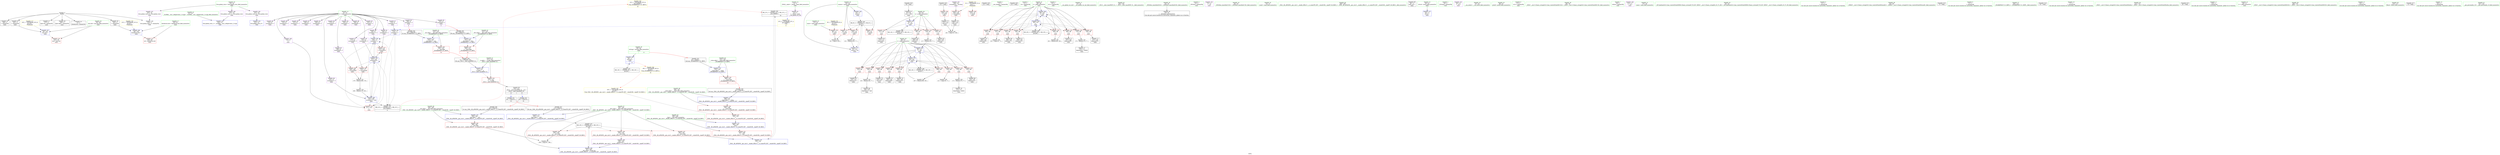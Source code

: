 digraph "SVFG" {
	label="SVFG";

	Node0x55593bf5ffc0 [shape=record,color=grey,label="{NodeID: 0\nNullPtr}"];
	Node0x55593bf5ffc0 -> Node0x55593bf7c260[style=solid];
	Node0x55593bf5ffc0 -> Node0x55593bf7c360[style=solid];
	Node0x55593bf5ffc0 -> Node0x55593bf7c430[style=solid];
	Node0x55593bf5ffc0 -> Node0x55593bf7c500[style=solid];
	Node0x55593bf5ffc0 -> Node0x55593bf7c5d0[style=solid];
	Node0x55593bf5ffc0 -> Node0x55593bf7c6a0[style=solid];
	Node0x55593bf5ffc0 -> Node0x55593bf82780[style=solid];
	Node0x55593bf96ac0 [shape=record,color=yellow,style=double,label="{NodeID: 263\n22V_1 = ENCHI(MR_22V_0)\npts\{100000 \}\nFun[_ZSt4fillIPiiEvT_S1_RKT0_]|{<s0>16}}"];
	Node0x55593bf96ac0:s0 -> Node0x55593bf95120[style=dashed,color=red];
	Node0x55593bf83b30 [shape=record,color=blue,label="{NodeID: 180\n282\<--306\n__first.addr\<--incdec.ptr\n_ZSt8__fill_aIPiiEN9__gnu_cxx11__enable_ifIXsr11__is_scalarIT0_EE7__valueEvE6__typeET_S6_RKS3_\n}"];
	Node0x55593bf83b30 -> Node0x55593bf94c20[style=dashed];
	Node0x55593bf7aed0 [shape=record,color=purple,label="{NodeID: 97\n177\<--8\narrayidx46\<--f\nmain\n}"];
	Node0x55593bf7aed0 -> Node0x55593bf81af0[style=solid];
	Node0x55593bf78ea0 [shape=record,color=green,label="{NodeID: 14\n4\<--6\n_ZStL8__ioinit\<--_ZStL8__ioinit_field_insensitive\nGlob }"];
	Node0x55593bf78ea0 -> Node0x55593bf7d980[style=solid];
	Node0x55593bf97fa0 [shape=record,color=yellow,style=double,label="{NodeID: 277\n10V_1 = ENCHI(MR_10V_0)\npts\{59 \}\nFun[main]}"];
	Node0x55593bf97fa0 -> Node0x55593bf830a0[style=dashed];
	Node0x55593bf7bac0 [shape=record,color=red,label="{NodeID: 111\n79\<--54\n\<--caseno\nmain\n}"];
	Node0x55593bf7bac0 -> Node0x55593bf88910[style=solid];
	Node0x55593bf79b80 [shape=record,color=green,label="{NodeID: 28\n62\<--63\nn\<--n_field_insensitive\nmain\n}"];
	Node0x55593bf79b80 -> Node0x55593bf806a0[style=solid];
	Node0x55593bf79b80 -> Node0x55593bf80770[style=solid];
	Node0x55593bf79b80 -> Node0x55593bf80840[style=solid];
	Node0x55593bf79b80 -> Node0x55593bf80910[style=solid];
	Node0x55593bf79b80 -> Node0x55593bf82a20[style=solid];
	Node0x55593bf80df0 [shape=record,color=red,label="{NodeID: 125\n163\<--66\n\<--i\nmain\n}"];
	Node0x55593bf80df0 -> Node0x55593bf7d3d0[style=solid];
	Node0x55593bf7a8c0 [shape=record,color=green,label="{NodeID: 42\n251\<--252\n__first.addr\<--__first.addr_field_insensitive\n_ZSt4fillIPiiEvT_S1_RKT0_\n}"];
	Node0x55593bf7a8c0 -> Node0x55593bf81c90[style=solid];
	Node0x55593bf7a8c0 -> Node0x55593bf834b0[style=solid];
	Node0x55593bf81950 [shape=record,color=red,label="{NodeID: 139\n159\<--158\n\<--arrayidx34\nmain\n}"];
	Node0x55593bf81950 -> Node0x55593bf7d300[style=solid];
	Node0x55593bf7c500 [shape=record,color=black,label="{NodeID: 56\n193\<--3\n\<--dummyVal\nmain\n}"];
	Node0x55593bf7c500 -> Node0x55593bf83170[style=solid];
	Node0x55593bfa7460 [shape=record,color=black,label="{NodeID: 319\n213 = PHI()\n}"];
	Node0x55593bf88190 [shape=record,color=grey,label="{NodeID: 236\n207 = Binary(206, 202, )\n}"];
	Node0x55593bf88190 -> Node0x55593bf83310[style=solid];
	Node0x55593bf824b0 [shape=record,color=red,label="{NodeID: 153\n315\<--312\n\<--__it.addr\n_ZSt12__niter_baseIPiET_S1_\n}"];
	Node0x55593bf824b0 -> Node0x55593bf7d8b0[style=solid];
	Node0x55593bf7d090 [shape=record,color=black,label="{NodeID: 70\n150\<--149\nconv29\<--\nmain\n}"];
	Node0x55593bf92920 [shape=record,color=black,label="{NodeID: 250\nMR_22V_2 = PHI(MR_22V_5, MR_22V_1, )\npts\{100000 \}\n|{<s0>8}}"];
	Node0x55593bf92920:s0 -> Node0x55593bf96ac0[style=dashed,color=red];
	Node0x55593bf830a0 [shape=record,color=blue,label="{NodeID: 167\n58\<--191\nexn.slot\<--\nmain\n}"];
	Node0x55593bf830a0 -> Node0x55593bf7bd30[style=dashed];
	Node0x55593bf7dbf0 [shape=record,color=purple,label="{NodeID: 84\n105\<--8\narrayidx6\<--f\nmain\n}"];
	Node0x55593bf77b10 [shape=record,color=green,label="{NodeID: 1\n7\<--1\n__dso_handle\<--dummyObj\nGlob }"];
	Node0x55593bf96ba0 [shape=record,color=yellow,style=double,label="{NodeID: 264\n16V_1 = ENCHI(MR_16V_0)\npts\{65 \}\nFun[_ZSt4fillIPiiEvT_S1_RKT0_]|{<s0>16}}"];
	Node0x55593bf96ba0:s0 -> Node0x55593bf97680[style=dashed,color=red];
	Node0x55593bf83c00 [shape=record,color=blue,label="{NodeID: 181\n312\<--311\n__it.addr\<--__it\n_ZSt12__niter_baseIPiET_S1_\n}"];
	Node0x55593bf83c00 -> Node0x55593bf824b0[style=dashed];
	Node0x55593bf7afa0 [shape=record,color=purple,label="{NodeID: 98\n184\<--8\narrayidx49\<--f\nmain\n}"];
	Node0x55593bf78fa0 [shape=record,color=green,label="{NodeID: 15\n8\<--10\nf\<--f_field_insensitive\nGlob }"];
	Node0x55593bf78fa0 -> Node0x55593bf7da50[style=solid];
	Node0x55593bf78fa0 -> Node0x55593bf7db20[style=solid];
	Node0x55593bf78fa0 -> Node0x55593bf7dbf0[style=solid];
	Node0x55593bf78fa0 -> Node0x55593bf7dcc0[style=solid];
	Node0x55593bf78fa0 -> Node0x55593bf7dd90[style=solid];
	Node0x55593bf78fa0 -> Node0x55593bf7de60[style=solid];
	Node0x55593bf78fa0 -> Node0x55593bf7df30[style=solid];
	Node0x55593bf78fa0 -> Node0x55593bf7e000[style=solid];
	Node0x55593bf78fa0 -> Node0x55593bf7e0d0[style=solid];
	Node0x55593bf78fa0 -> Node0x55593bf7e1a0[style=solid];
	Node0x55593bf78fa0 -> Node0x55593bf7e270[style=solid];
	Node0x55593bf78fa0 -> Node0x55593bf7e340[style=solid];
	Node0x55593bf78fa0 -> Node0x55593bf7e410[style=solid];
	Node0x55593bf78fa0 -> Node0x55593bf7e4e0[style=solid];
	Node0x55593bf78fa0 -> Node0x55593bf7ae00[style=solid];
	Node0x55593bf78fa0 -> Node0x55593bf7aed0[style=solid];
	Node0x55593bf78fa0 -> Node0x55593bf7afa0[style=solid];
	Node0x55593bf78fa0 -> Node0x55593bf7b070[style=solid];
	Node0x55593bf78fa0 -> Node0x55593bf7b140[style=solid];
	Node0x55593bf98080 [shape=record,color=yellow,style=double,label="{NodeID: 278\n12V_1 = ENCHI(MR_12V_0)\npts\{61 \}\nFun[main]}"];
	Node0x55593bf98080 -> Node0x55593bf83170[style=dashed];
	Node0x55593bf7bb90 [shape=record,color=red,label="{NodeID: 112\n83\<--54\n\<--caseno\nmain\n}"];
	Node0x55593bf79c50 [shape=record,color=green,label="{NodeID: 29\n64\<--65\nref.tmp\<--ref.tmp_field_insensitive\nmain\n|{|<s1>8}}"];
	Node0x55593bf79c50 -> Node0x55593bf82af0[style=solid];
	Node0x55593bf79c50:s1 -> Node0x55593bfa7b40[style=solid,color=red];
	Node0x55593bf80ec0 [shape=record,color=red,label="{NodeID: 126\n170\<--66\n\<--i\nmain\n}"];
	Node0x55593bf80ec0 -> Node0x55593bf87590[style=solid];
	Node0x55593bf7a990 [shape=record,color=green,label="{NodeID: 43\n253\<--254\n__last.addr\<--__last.addr_field_insensitive\n_ZSt4fillIPiiEvT_S1_RKT0_\n}"];
	Node0x55593bf7a990 -> Node0x55593bf81d60[style=solid];
	Node0x55593bf7a990 -> Node0x55593bf83580[style=solid];
	Node0x55593bf81a20 [shape=record,color=red,label="{NodeID: 140\n169\<--168\n\<--arrayidx40\nmain\n}"];
	Node0x55593bf81a20 -> Node0x55593bf87a10[style=solid];
	Node0x55593bf7c5d0 [shape=record,color=black,label="{NodeID: 57\n227\<--3\nlpad.val\<--dummyVal\nmain\n}"];
	Node0x55593bfa7530 [shape=record,color=black,label="{NodeID: 320\n215 = PHI()\n}"];
	Node0x55593bf88310 [shape=record,color=grey,label="{NodeID: 237\n299 = cmp(297, 298, )\n}"];
	Node0x55593bf82580 [shape=record,color=blue,label="{NodeID: 154\n321\<--21\nllvm.global_ctors_0\<--\nGlob }"];
	Node0x55593bf7d160 [shape=record,color=black,label="{NodeID: 71\n155\<--154\nconv32\<--\nmain\n}"];
	Node0x55593bf7d160 -> Node0x55593bf88790[style=solid];
	Node0x55593bf83170 [shape=record,color=blue,label="{NodeID: 168\n60\<--193\nehselector.slot\<--\nmain\n}"];
	Node0x55593bf83170 -> Node0x55593bf805d0[style=dashed];
	Node0x55593bf7dcc0 [shape=record,color=purple,label="{NodeID: 85\n106\<--8\narrayidx7\<--f\nmain\n|{<s0>8}}"];
	Node0x55593bf7dcc0:s0 -> Node0x55593bfa7a00[style=solid,color=red];
	Node0x55593bf77e10 [shape=record,color=green,label="{NodeID: 2\n11\<--1\n.str\<--dummyObj\nGlob }"];
	Node0x55593bf7b070 [shape=record,color=purple,label="{NodeID: 99\n187\<--8\narrayidx51\<--f\nmain\n}"];
	Node0x55593bf7b070 -> Node0x55593bf82fd0[style=solid];
	Node0x55593bf790a0 [shape=record,color=green,label="{NodeID: 16\n20\<--24\nllvm.global_ctors\<--llvm.global_ctors_field_insensitive\nGlob }"];
	Node0x55593bf790a0 -> Node0x55593bf7b550[style=solid];
	Node0x55593bf790a0 -> Node0x55593bf7b650[style=solid];
	Node0x55593bf790a0 -> Node0x55593bf7b750[style=solid];
	Node0x55593bf7bc60 [shape=record,color=red,label="{NodeID: 113\n220\<--54\n\<--caseno\nmain\n}"];
	Node0x55593bf7bc60 -> Node0x55593bf87710[style=solid];
	Node0x55593bf79d20 [shape=record,color=green,label="{NodeID: 30\n66\<--67\ni\<--i_field_insensitive\nmain\n}"];
	Node0x55593bf79d20 -> Node0x55593bf809e0[style=solid];
	Node0x55593bf79d20 -> Node0x55593bf80ab0[style=solid];
	Node0x55593bf79d20 -> Node0x55593bf80b80[style=solid];
	Node0x55593bf79d20 -> Node0x55593bf80c50[style=solid];
	Node0x55593bf79d20 -> Node0x55593bf80d20[style=solid];
	Node0x55593bf79d20 -> Node0x55593bf80df0[style=solid];
	Node0x55593bf79d20 -> Node0x55593bf80ec0[style=solid];
	Node0x55593bf79d20 -> Node0x55593bf80f90[style=solid];
	Node0x55593bf79d20 -> Node0x55593bf81060[style=solid];
	Node0x55593bf79d20 -> Node0x55593bf82c90[style=solid];
	Node0x55593bf79d20 -> Node0x55593bf83310[style=solid];
	Node0x55593bf80f90 [shape=record,color=red,label="{NodeID: 127\n182\<--66\n\<--i\nmain\n}"];
	Node0x55593bf80f90 -> Node0x55593bf7d710[style=solid];
	Node0x55593bf7aa60 [shape=record,color=green,label="{NodeID: 44\n255\<--256\n__value.addr\<--__value.addr_field_insensitive\n_ZSt4fillIPiiEvT_S1_RKT0_\n}"];
	Node0x55593bf7aa60 -> Node0x55593bf81e30[style=solid];
	Node0x55593bf7aa60 -> Node0x55593bf83650[style=solid];
	Node0x55593bf81af0 [shape=record,color=red,label="{NodeID: 141\n178\<--177\n\<--arrayidx46\nmain\n}"];
	Node0x55593bf81af0 -> Node0x55593bf87a10[style=solid];
	Node0x55593bf7c6a0 [shape=record,color=black,label="{NodeID: 58\n228\<--3\nlpad.val61\<--dummyVal\nmain\n}"];
	Node0x55593bfa7600 [shape=record,color=black,label="{NodeID: 321\n261 = PHI(310, )\n|{<s0>16}}"];
	Node0x55593bfa7600:s0 -> Node0x55593bfa7e90[style=solid,color=red];
	Node0x55593bf88490 [shape=record,color=grey,label="{NodeID: 238\n132 = cmp(131, 71, )\n}"];
	Node0x55593bf82680 [shape=record,color=blue,label="{NodeID: 155\n322\<--22\nllvm.global_ctors_1\<--_GLOBAL__sub_I_elhipercubo_2_0.cpp\nGlob }"];
	Node0x55593bf7d230 [shape=record,color=black,label="{NodeID: 72\n157\<--156\nidxprom33\<--\nmain\n}"];
	Node0x55593bf83240 [shape=record,color=blue,label="{NodeID: 169\n68\<--201\nj\<--dec\nmain\n}"];
	Node0x55593bf83240 -> Node0x55593bf81130[style=dashed];
	Node0x55593bf83240 -> Node0x55593bf81200[style=dashed];
	Node0x55593bf83240 -> Node0x55593bf812d0[style=dashed];
	Node0x55593bf83240 -> Node0x55593bf813a0[style=dashed];
	Node0x55593bf83240 -> Node0x55593bf81470[style=dashed];
	Node0x55593bf83240 -> Node0x55593bf81540[style=dashed];
	Node0x55593bf83240 -> Node0x55593bf81610[style=dashed];
	Node0x55593bf83240 -> Node0x55593bf816e0[style=dashed];
	Node0x55593bf83240 -> Node0x55593bf82e30[style=dashed];
	Node0x55593bf83240 -> Node0x55593bf83240[style=dashed];
	Node0x55593bf83240 -> Node0x55593bf92420[style=dashed];
	Node0x55593bf7dd90 [shape=record,color=purple,label="{NodeID: 86\n113\<--8\narrayidx10\<--f\nmain\n}"];
	Node0x55593bf77ea0 [shape=record,color=green,label="{NodeID: 3\n13\<--1\n.str.1\<--dummyObj\nGlob }"];
	Node0x55593bf7b140 [shape=record,color=purple,label="{NodeID: 100\n210\<--8\n\<--f\nmain\n}"];
	Node0x55593bf7b140 -> Node0x55593bf81bc0[style=solid];
	Node0x55593bf791a0 [shape=record,color=green,label="{NodeID: 17\n25\<--26\n__cxx_global_var_init\<--__cxx_global_var_init_field_insensitive\n}"];
	Node0x55593bf7bd30 [shape=record,color=red,label="{NodeID: 114\n225\<--58\nexn\<--exn.slot\nmain\n}"];
	Node0x55593bf79df0 [shape=record,color=green,label="{NodeID: 31\n68\<--69\nj\<--j_field_insensitive\nmain\n}"];
	Node0x55593bf79df0 -> Node0x55593bf81130[style=solid];
	Node0x55593bf79df0 -> Node0x55593bf81200[style=solid];
	Node0x55593bf79df0 -> Node0x55593bf812d0[style=solid];
	Node0x55593bf79df0 -> Node0x55593bf813a0[style=solid];
	Node0x55593bf79df0 -> Node0x55593bf81470[style=solid];
	Node0x55593bf79df0 -> Node0x55593bf81540[style=solid];
	Node0x55593bf79df0 -> Node0x55593bf81610[style=solid];
	Node0x55593bf79df0 -> Node0x55593bf816e0[style=solid];
	Node0x55593bf79df0 -> Node0x55593bf82e30[style=solid];
	Node0x55593bf79df0 -> Node0x55593bf83240[style=solid];
	Node0x55593bf81060 [shape=record,color=red,label="{NodeID: 128\n206\<--66\n\<--i\nmain\n}"];
	Node0x55593bf81060 -> Node0x55593bf88190[style=solid];
	Node0x55593bf7ab30 [shape=record,color=green,label="{NodeID: 45\n262\<--263\n_ZSt12__niter_baseIPiET_S1_\<--_ZSt12__niter_baseIPiET_S1__field_insensitive\n}"];
	Node0x55593bf81bc0 [shape=record,color=red,label="{NodeID: 142\n211\<--210\n\<--\nmain\n}"];
	Node0x55593bf7c770 [shape=record,color=black,label="{NodeID: 59\n33\<--34\n\<--_ZNSt8ios_base4InitD1Ev\nCan only get source location for instruction, argument, global var or function.}"];
	Node0x55593bfa77c0 [shape=record,color=black,label="{NodeID: 322\n265 = PHI(310, )\n|{<s0>16}}"];
	Node0x55593bfa77c0:s0 -> Node0x55593bfa7fa0[style=solid,color=red];
	Node0x55593bf88610 [shape=record,color=grey,label="{NodeID: 239\n121 = cmp(120, 71, )\n}"];
	Node0x55593bf82780 [shape=record,color=blue, style = dotted,label="{NodeID: 156\n323\<--3\nllvm.global_ctors_2\<--dummyVal\nGlob }"];
	Node0x55593bf7d300 [shape=record,color=black,label="{NodeID: 73\n160\<--159\nconv35\<--\nmain\n}"];
	Node0x55593bf7d300 -> Node0x55593bf88790[style=solid];
	Node0x55593bf83310 [shape=record,color=blue,label="{NodeID: 170\n66\<--207\ni\<--dec53\nmain\n}"];
	Node0x55593bf83310 -> Node0x55593bf809e0[style=dashed];
	Node0x55593bf83310 -> Node0x55593bf80ab0[style=dashed];
	Node0x55593bf83310 -> Node0x55593bf80b80[style=dashed];
	Node0x55593bf83310 -> Node0x55593bf80c50[style=dashed];
	Node0x55593bf83310 -> Node0x55593bf80d20[style=dashed];
	Node0x55593bf83310 -> Node0x55593bf80df0[style=dashed];
	Node0x55593bf83310 -> Node0x55593bf80ec0[style=dashed];
	Node0x55593bf83310 -> Node0x55593bf80f90[style=dashed];
	Node0x55593bf83310 -> Node0x55593bf81060[style=dashed];
	Node0x55593bf83310 -> Node0x55593bf83310[style=dashed];
	Node0x55593bf83310 -> Node0x55593bf91f20[style=dashed];
	Node0x55593bf7de60 [shape=record,color=purple,label="{NodeID: 87\n114\<--8\narrayidx11\<--f\nmain\n}"];
	Node0x55593bf7de60 -> Node0x55593bf82bc0[style=solid];
	Node0x55593bf77fe0 [shape=record,color=green,label="{NodeID: 4\n15\<--1\n_ZSt3cin\<--dummyObj\nGlob }"];
	Node0x55593bf97680 [shape=record,color=yellow,style=double,label="{NodeID: 267\n16V_1 = ENCHI(MR_16V_0)\npts\{65 \}\nFun[_ZSt8__fill_aIPiiEN9__gnu_cxx11__enable_ifIXsr11__is_scalarIT0_EE7__valueEvE6__typeET_S6_RKS3_]}"];
	Node0x55593bf97680 -> Node0x55593bf823e0[style=dashed];
	Node0x55593bf7b210 [shape=record,color=purple,label="{NodeID: 101\n72\<--11\n\<--.str\nmain\n}"];
	Node0x55593bf792a0 [shape=record,color=green,label="{NodeID: 18\n29\<--30\n_ZNSt8ios_base4InitC1Ev\<--_ZNSt8ios_base4InitC1Ev_field_insensitive\n}"];
	Node0x55593bf805d0 [shape=record,color=red,label="{NodeID: 115\n226\<--60\nsel\<--ehselector.slot\nmain\n}"];
	Node0x55593bf79ec0 [shape=record,color=green,label="{NodeID: 32\n74\<--75\nscanf\<--scanf_field_insensitive\n}"];
	Node0x55593bf81130 [shape=record,color=red,label="{NodeID: 129\n131\<--68\n\<--j\nmain\n}"];
	Node0x55593bf81130 -> Node0x55593bf88490[style=solid];
	Node0x55593bf7ac30 [shape=record,color=green,label="{NodeID: 46\n268\<--269\n_ZSt8__fill_aIPiiEN9__gnu_cxx11__enable_ifIXsr11__is_scalarIT0_EE7__valueEvE6__typeET_S6_RKS3_\<--_ZSt8__fill_aIPiiEN9__gnu_cxx11__enable_ifIXsr11__is_scalarIT0_EE7__valueEvE6__typeET_S6_RKS3__field_insensitive\n}"];
	Node0x55593bf81c90 [shape=record,color=red,label="{NodeID: 143\n260\<--251\n\<--__first.addr\n_ZSt4fillIPiiEvT_S1_RKT0_\n|{<s0>14}}"];
	Node0x55593bf81c90:s0 -> Node0x55593bfa7c80[style=solid,color=red];
	Node0x55593bf7c870 [shape=record,color=black,label="{NodeID: 60\n49\<--71\nmain_ret\<--\nmain\n}"];
	Node0x55593bfa78c0 [shape=record,color=black,label="{NodeID: 323\n248 = PHI(102, )\n0th arg _ZSt4fillIPiiEvT_S1_RKT0_ }"];
	Node0x55593bfa78c0 -> Node0x55593bf834b0[style=solid];
	Node0x55593bf88790 [shape=record,color=grey,label="{NodeID: 240\n161 = cmp(155, 160, )\n}"];
	Node0x55593bf82880 [shape=record,color=blue,label="{NodeID: 157\n50\<--71\nretval\<--\nmain\n}"];
	Node0x55593bf7d3d0 [shape=record,color=black,label="{NodeID: 74\n164\<--163\nidxprom37\<--\nmain\n}"];
	Node0x55593bf833e0 [shape=record,color=blue,label="{NodeID: 171\n54\<--221\ncaseno\<--inc\nmain\n}"];
	Node0x55593bf833e0 -> Node0x55593bf91020[style=dashed];
	Node0x55593bf7df30 [shape=record,color=purple,label="{NodeID: 88\n125\<--8\narrayidx16\<--f\nmain\n}"];
	Node0x55593bf78070 [shape=record,color=green,label="{NodeID: 5\n16\<--1\n_ZL3msg\<--dummyObj\nGlob }"];
	Node0x55593bf7b2e0 [shape=record,color=purple,label="{NodeID: 102\n84\<--13\n\<--.str.1\nmain\n}"];
	Node0x55593bf793a0 [shape=record,color=green,label="{NodeID: 19\n35\<--36\n__cxa_atexit\<--__cxa_atexit_field_insensitive\n}"];
	Node0x55593bf806a0 [shape=record,color=red,label="{NodeID: 116\n99\<--62\n\<--n\nmain\n}"];
	Node0x55593bf806a0 -> Node0x55593bf7ca10[style=solid];
	Node0x55593bf79fc0 [shape=record,color=green,label="{NodeID: 33\n86\<--87\nprintf\<--printf_field_insensitive\n}"];
	Node0x55593bf81200 [shape=record,color=red,label="{NodeID: 130\n138\<--68\n\<--j\nmain\n}"];
	Node0x55593bf81200 -> Node0x55593bf7ce20[style=solid];
	Node0x55593bf7ad30 [shape=record,color=green,label="{NodeID: 47\n282\<--283\n__first.addr\<--__first.addr_field_insensitive\n_ZSt8__fill_aIPiiEN9__gnu_cxx11__enable_ifIXsr11__is_scalarIT0_EE7__valueEvE6__typeET_S6_RKS3_\n}"];
	Node0x55593bf7ad30 -> Node0x55593bf81f00[style=solid];
	Node0x55593bf7ad30 -> Node0x55593bf81fd0[style=solid];
	Node0x55593bf7ad30 -> Node0x55593bf820a0[style=solid];
	Node0x55593bf7ad30 -> Node0x55593bf83720[style=solid];
	Node0x55593bf7ad30 -> Node0x55593bf83b30[style=solid];
	Node0x55593bf81d60 [shape=record,color=red,label="{NodeID: 144\n264\<--253\n\<--__last.addr\n_ZSt4fillIPiiEvT_S1_RKT0_\n|{<s0>15}}"];
	Node0x55593bf81d60:s0 -> Node0x55593bfa7c80[style=solid,color=red];
	Node0x55593bf7c940 [shape=record,color=black,label="{NodeID: 61\n97\<--94\nconv\<--call3\nmain\n}"];
	Node0x55593bf7c940 -> Node0x55593bf82a20[style=solid];
	Node0x55593bfa7a00 [shape=record,color=black,label="{NodeID: 324\n249 = PHI(106, )\n1st arg _ZSt4fillIPiiEvT_S1_RKT0_ }"];
	Node0x55593bfa7a00 -> Node0x55593bf83580[style=solid];
	Node0x55593bf88910 [shape=record,color=grey,label="{NodeID: 241\n81 = cmp(79, 80, )\n}"];
	Node0x55593bf82950 [shape=record,color=blue,label="{NodeID: 158\n54\<--77\ncaseno\<--\nmain\n}"];
	Node0x55593bf82950 -> Node0x55593bf91020[style=dashed];
	Node0x55593bf7d4a0 [shape=record,color=black,label="{NodeID: 75\n167\<--166\nidxprom39\<--\nmain\n}"];
	Node0x55593bf834b0 [shape=record,color=blue,label="{NodeID: 172\n251\<--248\n__first.addr\<--__first\n_ZSt4fillIPiiEvT_S1_RKT0_\n}"];
	Node0x55593bf834b0 -> Node0x55593bf81c90[style=dashed];
	Node0x55593bf7e000 [shape=record,color=purple,label="{NodeID: 89\n126\<--8\narrayidx17\<--f\nmain\n}"];
	Node0x55593bf7e000 -> Node0x55593bf82d60[style=solid];
	Node0x55593bf788d0 [shape=record,color=green,label="{NodeID: 6\n17\<--1\n.str.2\<--dummyObj\nGlob }"];
	Node0x55593bf7b3b0 [shape=record,color=purple,label="{NodeID: 103\n158\<--16\narrayidx34\<--_ZL3msg\nmain\n}"];
	Node0x55593bf7b3b0 -> Node0x55593bf81950[style=solid];
	Node0x55593bf794a0 [shape=record,color=green,label="{NodeID: 20\n34\<--40\n_ZNSt8ios_base4InitD1Ev\<--_ZNSt8ios_base4InitD1Ev_field_insensitive\n}"];
	Node0x55593bf794a0 -> Node0x55593bf7c770[style=solid];
	Node0x55593bf80770 [shape=record,color=red,label="{NodeID: 117\n103\<--62\n\<--n\nmain\n}"];
	Node0x55593bf80770 -> Node0x55593bf7cae0[style=solid];
	Node0x55593bf7a0c0 [shape=record,color=green,label="{NodeID: 34\n89\<--90\n_ZNSt7__cxx1112basic_stringIcSt11char_traitsIcESaIcEEC1Ev\<--_ZNSt7__cxx1112basic_stringIcSt11char_traitsIcESaIcEEC1Ev_field_insensitive\n}"];
	Node0x55593bf812d0 [shape=record,color=red,label="{NodeID: 131\n145\<--68\n\<--j\nmain\n}"];
	Node0x55593bf812d0 -> Node0x55593bf7cfc0[style=solid];
	Node0x55593bf7be20 [shape=record,color=green,label="{NodeID: 48\n284\<--285\n__last.addr\<--__last.addr_field_insensitive\n_ZSt8__fill_aIPiiEN9__gnu_cxx11__enable_ifIXsr11__is_scalarIT0_EE7__valueEvE6__typeET_S6_RKS3_\n}"];
	Node0x55593bf7be20 -> Node0x55593bf82170[style=solid];
	Node0x55593bf7be20 -> Node0x55593bf837f0[style=solid];
	Node0x55593bf87590 [shape=record,color=grey,label="{NodeID: 228\n171 = Binary(170, 77, )\n}"];
	Node0x55593bf87590 -> Node0x55593bf7d570[style=solid];
	Node0x55593bf81e30 [shape=record,color=red,label="{NodeID: 145\n266\<--255\n\<--__value.addr\n_ZSt4fillIPiiEvT_S1_RKT0_\n|{<s0>16}}"];
	Node0x55593bf81e30:s0 -> Node0x55593bfa80b0[style=solid,color=red];
	Node0x55593bf7ca10 [shape=record,color=black,label="{NodeID: 62\n100\<--99\nidxprom\<--\nmain\n}"];
	Node0x55593bfa7b40 [shape=record,color=black,label="{NodeID: 325\n250 = PHI(64, )\n2nd arg _ZSt4fillIPiiEvT_S1_RKT0_ }"];
	Node0x55593bfa7b40 -> Node0x55593bf83650[style=solid];
	Node0x55593bf82a20 [shape=record,color=blue,label="{NodeID: 159\n62\<--97\nn\<--conv\nmain\n}"];
	Node0x55593bf82a20 -> Node0x55593bf806a0[style=dashed];
	Node0x55593bf82a20 -> Node0x55593bf80770[style=dashed];
	Node0x55593bf82a20 -> Node0x55593bf80840[style=dashed];
	Node0x55593bf82a20 -> Node0x55593bf80910[style=dashed];
	Node0x55593bf82a20 -> Node0x55593bf91520[style=dashed];
	Node0x55593bf7d570 [shape=record,color=black,label="{NodeID: 76\n172\<--171\nidxprom42\<--add41\nmain\n}"];
	Node0x55593bf83580 [shape=record,color=blue,label="{NodeID: 173\n253\<--249\n__last.addr\<--__last\n_ZSt4fillIPiiEvT_S1_RKT0_\n}"];
	Node0x55593bf83580 -> Node0x55593bf81d60[style=dashed];
	Node0x55593bf7e0d0 [shape=record,color=purple,label="{NodeID: 90\n137\<--8\narrayidx22\<--f\nmain\n}"];
	Node0x55593bf78960 [shape=record,color=green,label="{NodeID: 7\n19\<--1\nstdout\<--dummyObj\nGlob }"];
	Node0x55593bf7b480 [shape=record,color=purple,label="{NodeID: 104\n212\<--17\n\<--.str.2\nmain\n}"];
	Node0x55593bf795a0 [shape=record,color=green,label="{NodeID: 21\n47\<--48\nmain\<--main_field_insensitive\n}"];
	Node0x55593bf80840 [shape=record,color=red,label="{NodeID: 118\n111\<--62\n\<--n\nmain\n}"];
	Node0x55593bf80840 -> Node0x55593bf7cbb0[style=solid];
	Node0x55593bf7a1c0 [shape=record,color=green,label="{NodeID: 35\n92\<--93\n_ZSt7getlineIcSt11char_traitsIcESaIcEERSt13basic_istreamIT_T0_ES7_RNSt7__cxx1112basic_stringIS4_S5_T1_EE\<--_ZSt7getlineIcSt11char_traitsIcESaIcEERSt13basic_istreamIT_T0_ES7_RNSt7__cxx1112basic_stringIS4_S5_T1_EE_field_insensitive\n}"];
	Node0x55593bf813a0 [shape=record,color=red,label="{NodeID: 132\n156\<--68\n\<--j\nmain\n}"];
	Node0x55593bf813a0 -> Node0x55593bf7d230[style=solid];
	Node0x55593bf7bef0 [shape=record,color=green,label="{NodeID: 49\n286\<--287\n__value.addr\<--__value.addr_field_insensitive\n_ZSt8__fill_aIPiiEN9__gnu_cxx11__enable_ifIXsr11__is_scalarIT0_EE7__valueEvE6__typeET_S6_RKS3_\n}"];
	Node0x55593bf7bef0 -> Node0x55593bf82240[style=solid];
	Node0x55593bf7bef0 -> Node0x55593bf838c0[style=solid];
	Node0x55593bf9aa90 [shape=record,color=yellow,style=double,label="{NodeID: 312\n22V_2 = CSCHI(MR_22V_1)\npts\{100000 \}\nCS[]|{<s0>8}}"];
	Node0x55593bf9aa90:s0 -> Node0x55593bf82bc0[style=dashed,color=blue];
	Node0x55593bf87710 [shape=record,color=grey,label="{NodeID: 229\n221 = Binary(220, 77, )\n}"];
	Node0x55593bf87710 -> Node0x55593bf833e0[style=solid];
	Node0x55593bf81f00 [shape=record,color=red,label="{NodeID: 146\n297\<--282\n\<--__first.addr\n_ZSt8__fill_aIPiiEN9__gnu_cxx11__enable_ifIXsr11__is_scalarIT0_EE7__valueEvE6__typeET_S6_RKS3_\n}"];
	Node0x55593bf81f00 -> Node0x55593bf88310[style=solid];
	Node0x55593bf7cae0 [shape=record,color=black,label="{NodeID: 63\n104\<--103\nidxprom5\<--\nmain\n}"];
	Node0x55593bfa7c80 [shape=record,color=black,label="{NodeID: 326\n311 = PHI(260, 264, )\n0th arg _ZSt12__niter_baseIPiET_S1_ }"];
	Node0x55593bfa7c80 -> Node0x55593bf83c00[style=solid];
	Node0x55593bf82af0 [shape=record,color=blue,label="{NodeID: 160\n64\<--71\nref.tmp\<--\nmain\n|{|<s1>8}}"];
	Node0x55593bf82af0 -> Node0x55593bf91a20[style=dashed];
	Node0x55593bf82af0:s1 -> Node0x55593bf96ba0[style=dashed,color=red];
	Node0x55593bf7d640 [shape=record,color=black,label="{NodeID: 77\n176\<--175\nidxprom45\<--add44\nmain\n}"];
	Node0x55593bf94c20 [shape=record,color=black,label="{NodeID: 257\nMR_33V_3 = PHI(MR_33V_4, MR_33V_2, )\npts\{283 \}\n}"];
	Node0x55593bf94c20 -> Node0x55593bf81f00[style=dashed];
	Node0x55593bf94c20 -> Node0x55593bf81fd0[style=dashed];
	Node0x55593bf94c20 -> Node0x55593bf820a0[style=dashed];
	Node0x55593bf94c20 -> Node0x55593bf83b30[style=dashed];
	Node0x55593bf83650 [shape=record,color=blue,label="{NodeID: 174\n255\<--250\n__value.addr\<--__value\n_ZSt4fillIPiiEvT_S1_RKT0_\n}"];
	Node0x55593bf83650 -> Node0x55593bf81e30[style=dashed];
	Node0x55593bf7e1a0 [shape=record,color=purple,label="{NodeID: 91\n140\<--8\narrayidx24\<--f\nmain\n}"];
	Node0x55593bf7e1a0 -> Node0x55593bf817b0[style=solid];
	Node0x55593bf789f0 [shape=record,color=green,label="{NodeID: 8\n21\<--1\n\<--dummyObj\nCan only get source location for instruction, argument, global var or function.}"];
	Node0x55593bf7b550 [shape=record,color=purple,label="{NodeID: 105\n321\<--20\nllvm.global_ctors_0\<--llvm.global_ctors\nGlob }"];
	Node0x55593bf7b550 -> Node0x55593bf82580[style=solid];
	Node0x55593bf796a0 [shape=record,color=green,label="{NodeID: 22\n50\<--51\nretval\<--retval_field_insensitive\nmain\n}"];
	Node0x55593bf796a0 -> Node0x55593bf82880[style=solid];
	Node0x55593bf80910 [shape=record,color=red,label="{NodeID: 119\n116\<--62\n\<--n\nmain\n}"];
	Node0x55593bf80910 -> Node0x55593bf87b90[style=solid];
	Node0x55593bf7a2c0 [shape=record,color=green,label="{NodeID: 36\n95\<--96\n_ZNKSt7__cxx1112basic_stringIcSt11char_traitsIcESaIcEE4sizeEv\<--_ZNKSt7__cxx1112basic_stringIcSt11char_traitsIcESaIcEE4sizeEv_field_insensitive\n}"];
	Node0x55593bf81470 [shape=record,color=red,label="{NodeID: 133\n166\<--68\n\<--j\nmain\n}"];
	Node0x55593bf81470 -> Node0x55593bf7d4a0[style=solid];
	Node0x55593bf7bfc0 [shape=record,color=green,label="{NodeID: 50\n288\<--289\n__tmp\<--__tmp_field_insensitive\n_ZSt8__fill_aIPiiEN9__gnu_cxx11__enable_ifIXsr11__is_scalarIT0_EE7__valueEvE6__typeET_S6_RKS3_\n}"];
	Node0x55593bf7bfc0 -> Node0x55593bf82310[style=solid];
	Node0x55593bf7bfc0 -> Node0x55593bf83990[style=solid];
	Node0x55593bfa59c0 [shape=record,color=black,label="{NodeID: 313\n73 = PHI()\n}"];
	Node0x55593bf87890 [shape=record,color=grey,label="{NodeID: 230\n201 = Binary(200, 202, )\n}"];
	Node0x55593bf87890 -> Node0x55593bf83240[style=solid];
	Node0x55593bf81fd0 [shape=record,color=red,label="{NodeID: 147\n302\<--282\n\<--__first.addr\n_ZSt8__fill_aIPiiEN9__gnu_cxx11__enable_ifIXsr11__is_scalarIT0_EE7__valueEvE6__typeET_S6_RKS3_\n}"];
	Node0x55593bf81fd0 -> Node0x55593bf83a60[style=solid];
	Node0x55593bf7cbb0 [shape=record,color=black,label="{NodeID: 64\n112\<--111\nidxprom9\<--\nmain\n}"];
	Node0x55593bfa7e90 [shape=record,color=black,label="{NodeID: 327\n279 = PHI(261, )\n0th arg _ZSt8__fill_aIPiiEN9__gnu_cxx11__enable_ifIXsr11__is_scalarIT0_EE7__valueEvE6__typeET_S6_RKS3_ }"];
	Node0x55593bfa7e90 -> Node0x55593bf83720[style=solid];
	Node0x55593bf82bc0 [shape=record,color=blue,label="{NodeID: 161\n114\<--77\narrayidx11\<--\nmain\n}"];
	Node0x55593bf82bc0 -> Node0x55593bf81bc0[style=dashed];
	Node0x55593bf82bc0 -> Node0x55593bf82d60[style=dashed];
	Node0x55593bf82bc0 -> Node0x55593bf92920[style=dashed];
	Node0x55593bf7d710 [shape=record,color=black,label="{NodeID: 78\n183\<--182\nidxprom48\<--\nmain\n}"];
	Node0x55593bf95120 [shape=record,color=black,label="{NodeID: 258\nMR_22V_2 = PHI(MR_22V_3, MR_22V_1, )\npts\{100000 \}\n|{|<s1>16}}"];
	Node0x55593bf95120 -> Node0x55593bf83a60[style=dashed];
	Node0x55593bf95120:s1 -> Node0x55593bf9aa90[style=dashed,color=blue];
	Node0x55593bf83720 [shape=record,color=blue,label="{NodeID: 175\n282\<--279\n__first.addr\<--__first\n_ZSt8__fill_aIPiiEN9__gnu_cxx11__enable_ifIXsr11__is_scalarIT0_EE7__valueEvE6__typeET_S6_RKS3_\n}"];
	Node0x55593bf83720 -> Node0x55593bf94c20[style=dashed];
	Node0x55593bf7e270 [shape=record,color=purple,label="{NodeID: 92\n144\<--8\narrayidx26\<--f\nmain\n}"];
	Node0x55593bf78a80 [shape=record,color=green,label="{NodeID: 9\n71\<--1\n\<--dummyObj\nCan only get source location for instruction, argument, global var or function.}"];
	Node0x55593bf7b650 [shape=record,color=purple,label="{NodeID: 106\n322\<--20\nllvm.global_ctors_1\<--llvm.global_ctors\nGlob }"];
	Node0x55593bf7b650 -> Node0x55593bf82680[style=solid];
	Node0x55593bf79770 [shape=record,color=green,label="{NodeID: 23\n52\<--53\ncases\<--cases_field_insensitive\nmain\n}"];
	Node0x55593bf79770 -> Node0x55593bf7b9f0[style=solid];
	Node0x55593bf809e0 [shape=record,color=red,label="{NodeID: 120\n120\<--66\n\<--i\nmain\n}"];
	Node0x55593bf809e0 -> Node0x55593bf88610[style=solid];
	Node0x55593bf7a3c0 [shape=record,color=green,label="{NodeID: 37\n109\<--110\n_ZSt4fillIPiiEvT_S1_RKT0_\<--_ZSt4fillIPiiEvT_S1_RKT0__field_insensitive\n}"];
	Node0x55593bf81540 [shape=record,color=red,label="{NodeID: 134\n174\<--68\n\<--j\nmain\n}"];
	Node0x55593bf81540 -> Node0x55593bf88010[style=solid];
	Node0x55593bf7c090 [shape=record,color=green,label="{NodeID: 51\n312\<--313\n__it.addr\<--__it.addr_field_insensitive\n_ZSt12__niter_baseIPiET_S1_\n}"];
	Node0x55593bf7c090 -> Node0x55593bf824b0[style=solid];
	Node0x55593bf7c090 -> Node0x55593bf83c00[style=solid];
	Node0x55593bfa4c70 [shape=record,color=black,label="{NodeID: 314\n91 = PHI()\n}"];
	Node0x55593bf87a10 [shape=record,color=grey,label="{NodeID: 231\n179 = Binary(169, 178, )\n}"];
	Node0x55593bf87a10 -> Node0x55593bf87d10[style=solid];
	Node0x55593bf820a0 [shape=record,color=red,label="{NodeID: 148\n305\<--282\n\<--__first.addr\n_ZSt8__fill_aIPiiEN9__gnu_cxx11__enable_ifIXsr11__is_scalarIT0_EE7__valueEvE6__typeET_S6_RKS3_\n}"];
	Node0x55593bf820a0 -> Node0x55593bf7b850[style=solid];
	Node0x55593bf7cc80 [shape=record,color=black,label="{NodeID: 65\n124\<--123\nidxprom15\<--\nmain\n}"];
	Node0x55593bfa7fa0 [shape=record,color=black,label="{NodeID: 328\n280 = PHI(265, )\n1st arg _ZSt8__fill_aIPiiEN9__gnu_cxx11__enable_ifIXsr11__is_scalarIT0_EE7__valueEvE6__typeET_S6_RKS3_ }"];
	Node0x55593bfa7fa0 -> Node0x55593bf837f0[style=solid];
	Node0x55593bf91020 [shape=record,color=black,label="{NodeID: 245\nMR_8V_3 = PHI(MR_8V_4, MR_8V_2, )\npts\{55 \}\n}"];
	Node0x55593bf91020 -> Node0x55593bf7bac0[style=dashed];
	Node0x55593bf91020 -> Node0x55593bf7bb90[style=dashed];
	Node0x55593bf91020 -> Node0x55593bf7bc60[style=dashed];
	Node0x55593bf91020 -> Node0x55593bf833e0[style=dashed];
	Node0x55593bf82c90 [shape=record,color=blue,label="{NodeID: 162\n66\<--117\ni\<--sub\nmain\n}"];
	Node0x55593bf82c90 -> Node0x55593bf809e0[style=dashed];
	Node0x55593bf82c90 -> Node0x55593bf80ab0[style=dashed];
	Node0x55593bf82c90 -> Node0x55593bf80b80[style=dashed];
	Node0x55593bf82c90 -> Node0x55593bf80c50[style=dashed];
	Node0x55593bf82c90 -> Node0x55593bf80d20[style=dashed];
	Node0x55593bf82c90 -> Node0x55593bf80df0[style=dashed];
	Node0x55593bf82c90 -> Node0x55593bf80ec0[style=dashed];
	Node0x55593bf82c90 -> Node0x55593bf80f90[style=dashed];
	Node0x55593bf82c90 -> Node0x55593bf81060[style=dashed];
	Node0x55593bf82c90 -> Node0x55593bf83310[style=dashed];
	Node0x55593bf82c90 -> Node0x55593bf91f20[style=dashed];
	Node0x55593bf7d7e0 [shape=record,color=black,label="{NodeID: 79\n186\<--185\nidxprom50\<--\nmain\n}"];
	Node0x55593bf837f0 [shape=record,color=blue,label="{NodeID: 176\n284\<--280\n__last.addr\<--__last\n_ZSt8__fill_aIPiiEN9__gnu_cxx11__enable_ifIXsr11__is_scalarIT0_EE7__valueEvE6__typeET_S6_RKS3_\n}"];
	Node0x55593bf837f0 -> Node0x55593bf82170[style=dashed];
	Node0x55593bf7e340 [shape=record,color=purple,label="{NodeID: 93\n147\<--8\narrayidx28\<--f\nmain\n}"];
	Node0x55593bf7e340 -> Node0x55593bf82f00[style=solid];
	Node0x55593bf78b10 [shape=record,color=green,label="{NodeID: 10\n77\<--1\n\<--dummyObj\nCan only get source location for instruction, argument, global var or function.}"];
	Node0x55593bf97bf0 [shape=record,color=yellow,style=double,label="{NodeID: 273\n2V_1 = ENCHI(MR_2V_0)\npts\{1 \}\nFun[main]}"];
	Node0x55593bf97bf0 -> Node0x55593bf7b920[style=dashed];
	Node0x55593bf97bf0 -> Node0x55593bf81950[style=dashed];
	Node0x55593bf7b750 [shape=record,color=purple,label="{NodeID: 107\n323\<--20\nllvm.global_ctors_2\<--llvm.global_ctors\nGlob }"];
	Node0x55593bf7b750 -> Node0x55593bf82780[style=solid];
	Node0x55593bf79840 [shape=record,color=green,label="{NodeID: 24\n54\<--55\ncaseno\<--caseno_field_insensitive\nmain\n}"];
	Node0x55593bf79840 -> Node0x55593bf7bac0[style=solid];
	Node0x55593bf79840 -> Node0x55593bf7bb90[style=solid];
	Node0x55593bf79840 -> Node0x55593bf7bc60[style=solid];
	Node0x55593bf79840 -> Node0x55593bf82950[style=solid];
	Node0x55593bf79840 -> Node0x55593bf833e0[style=solid];
	Node0x55593bf80ab0 [shape=record,color=red,label="{NodeID: 121\n123\<--66\n\<--i\nmain\n}"];
	Node0x55593bf80ab0 -> Node0x55593bf7cc80[style=solid];
	Node0x55593bf7a4c0 [shape=record,color=green,label="{NodeID: 38\n152\<--153\n_ZNSt7__cxx1112basic_stringIcSt11char_traitsIcESaIcEEixEm\<--_ZNSt7__cxx1112basic_stringIcSt11char_traitsIcESaIcEEixEm_field_insensitive\n}"];
	Node0x55593bf81610 [shape=record,color=red,label="{NodeID: 135\n185\<--68\n\<--j\nmain\n}"];
	Node0x55593bf81610 -> Node0x55593bf7d7e0[style=solid];
	Node0x55593bf7c160 [shape=record,color=green,label="{NodeID: 52\n22\<--317\n_GLOBAL__sub_I_elhipercubo_2_0.cpp\<--_GLOBAL__sub_I_elhipercubo_2_0.cpp_field_insensitive\n}"];
	Node0x55593bf7c160 -> Node0x55593bf82680[style=solid];
	Node0x55593bfa4d70 [shape=record,color=black,label="{NodeID: 315\n85 = PHI()\n}"];
	Node0x55593bf87b90 [shape=record,color=grey,label="{NodeID: 232\n117 = Binary(116, 77, )\n}"];
	Node0x55593bf87b90 -> Node0x55593bf82c90[style=solid];
	Node0x55593bf82170 [shape=record,color=red,label="{NodeID: 149\n298\<--284\n\<--__last.addr\n_ZSt8__fill_aIPiiEN9__gnu_cxx11__enable_ifIXsr11__is_scalarIT0_EE7__valueEvE6__typeET_S6_RKS3_\n}"];
	Node0x55593bf82170 -> Node0x55593bf88310[style=solid];
	Node0x55593bf7cd50 [shape=record,color=black,label="{NodeID: 66\n136\<--135\nidxprom21\<--add\nmain\n}"];
	Node0x55593bfa80b0 [shape=record,color=black,label="{NodeID: 329\n281 = PHI(266, )\n2nd arg _ZSt8__fill_aIPiiEN9__gnu_cxx11__enable_ifIXsr11__is_scalarIT0_EE7__valueEvE6__typeET_S6_RKS3_ }"];
	Node0x55593bfa80b0 -> Node0x55593bf838c0[style=solid];
	Node0x55593bf91520 [shape=record,color=black,label="{NodeID: 246\nMR_14V_2 = PHI(MR_14V_3, MR_14V_1, )\npts\{63 \}\n}"];
	Node0x55593bf91520 -> Node0x55593bf82a20[style=dashed];
	Node0x55593bf82d60 [shape=record,color=blue,label="{NodeID: 163\n126\<--77\narrayidx17\<--\nmain\n}"];
	Node0x55593bf82d60 -> Node0x55593bf817b0[style=dashed];
	Node0x55593bf82d60 -> Node0x55593bf81bc0[style=dashed];
	Node0x55593bf82d60 -> Node0x55593bf82d60[style=dashed];
	Node0x55593bf82d60 -> Node0x55593bf82f00[style=dashed];
	Node0x55593bf82d60 -> Node0x55593bf92920[style=dashed];
	Node0x55593bf7d8b0 [shape=record,color=black,label="{NodeID: 80\n310\<--315\n_ZSt12__niter_baseIPiET_S1__ret\<--\n_ZSt12__niter_baseIPiET_S1_\n|{<s0>14|<s1>15}}"];
	Node0x55593bf7d8b0:s0 -> Node0x55593bfa7600[style=solid,color=blue];
	Node0x55593bf7d8b0:s1 -> Node0x55593bfa77c0[style=solid,color=blue];
	Node0x55593bf838c0 [shape=record,color=blue,label="{NodeID: 177\n286\<--281\n__value.addr\<--__value\n_ZSt8__fill_aIPiiEN9__gnu_cxx11__enable_ifIXsr11__is_scalarIT0_EE7__valueEvE6__typeET_S6_RKS3_\n}"];
	Node0x55593bf838c0 -> Node0x55593bf82240[style=dashed];
	Node0x55593bf7e410 [shape=record,color=purple,label="{NodeID: 94\n165\<--8\narrayidx38\<--f\nmain\n}"];
	Node0x55593bf78ba0 [shape=record,color=green,label="{NodeID: 11\n129\<--1\n\<--dummyObj\nCan only get source location for instruction, argument, global var or function.}"];
	Node0x55593bf7b850 [shape=record,color=purple,label="{NodeID: 108\n306\<--305\nincdec.ptr\<--\n_ZSt8__fill_aIPiiEN9__gnu_cxx11__enable_ifIXsr11__is_scalarIT0_EE7__valueEvE6__typeET_S6_RKS3_\n}"];
	Node0x55593bf7b850 -> Node0x55593bf83b30[style=solid];
	Node0x55593bf79910 [shape=record,color=green,label="{NodeID: 25\n56\<--57\ns\<--s_field_insensitive\nmain\n}"];
	Node0x55593bf80b80 [shape=record,color=red,label="{NodeID: 122\n134\<--66\n\<--i\nmain\n}"];
	Node0x55593bf80b80 -> Node0x55593bf87e90[style=solid];
	Node0x55593bf7a5c0 [shape=record,color=green,label="{NodeID: 39\n196\<--197\n_ZNSt7__cxx1112basic_stringIcSt11char_traitsIcESaIcEED1Ev\<--_ZNSt7__cxx1112basic_stringIcSt11char_traitsIcESaIcEED1Ev_field_insensitive\n}"];
	Node0x55593bf816e0 [shape=record,color=red,label="{NodeID: 136\n200\<--68\n\<--j\nmain\n}"];
	Node0x55593bf816e0 -> Node0x55593bf87890[style=solid];
	Node0x55593bf7c260 [shape=record,color=black,label="{NodeID: 53\n2\<--3\ndummyVal\<--dummyVal\n}"];
	Node0x55593bfa5050 [shape=record,color=black,label="{NodeID: 316\n94 = PHI()\n}"];
	Node0x55593bfa5050 -> Node0x55593bf7c940[style=solid];
	Node0x55593bf87d10 [shape=record,color=grey,label="{NodeID: 233\n180 = Binary(179, 181, )\n}"];
	Node0x55593bf87d10 -> Node0x55593bf82fd0[style=solid];
	Node0x55593bf82240 [shape=record,color=red,label="{NodeID: 150\n293\<--286\n\<--__value.addr\n_ZSt8__fill_aIPiiEN9__gnu_cxx11__enable_ifIXsr11__is_scalarIT0_EE7__valueEvE6__typeET_S6_RKS3_\n}"];
	Node0x55593bf82240 -> Node0x55593bf823e0[style=solid];
	Node0x55593bf7ce20 [shape=record,color=black,label="{NodeID: 67\n139\<--138\nidxprom23\<--\nmain\n}"];
	Node0x55593bf91a20 [shape=record,color=black,label="{NodeID: 247\nMR_16V_2 = PHI(MR_16V_3, MR_16V_1, )\npts\{65 \}\n}"];
	Node0x55593bf91a20 -> Node0x55593bf82af0[style=dashed];
	Node0x55593bf82e30 [shape=record,color=blue,label="{NodeID: 164\n68\<--129\nj\<--\nmain\n}"];
	Node0x55593bf82e30 -> Node0x55593bf81130[style=dashed];
	Node0x55593bf82e30 -> Node0x55593bf81200[style=dashed];
	Node0x55593bf82e30 -> Node0x55593bf812d0[style=dashed];
	Node0x55593bf82e30 -> Node0x55593bf813a0[style=dashed];
	Node0x55593bf82e30 -> Node0x55593bf81470[style=dashed];
	Node0x55593bf82e30 -> Node0x55593bf81540[style=dashed];
	Node0x55593bf82e30 -> Node0x55593bf81610[style=dashed];
	Node0x55593bf82e30 -> Node0x55593bf816e0[style=dashed];
	Node0x55593bf82e30 -> Node0x55593bf82e30[style=dashed];
	Node0x55593bf82e30 -> Node0x55593bf83240[style=dashed];
	Node0x55593bf82e30 -> Node0x55593bf92420[style=dashed];
	Node0x55593bf7d980 [shape=record,color=purple,label="{NodeID: 81\n31\<--4\n\<--_ZStL8__ioinit\n__cxx_global_var_init\n}"];
	Node0x55593bf83990 [shape=record,color=blue,label="{NodeID: 178\n288\<--294\n__tmp\<--\n_ZSt8__fill_aIPiiEN9__gnu_cxx11__enable_ifIXsr11__is_scalarIT0_EE7__valueEvE6__typeET_S6_RKS3_\n}"];
	Node0x55593bf83990 -> Node0x55593bf82310[style=dashed];
	Node0x55593bf7e4e0 [shape=record,color=purple,label="{NodeID: 95\n168\<--8\narrayidx40\<--f\nmain\n}"];
	Node0x55593bf7e4e0 -> Node0x55593bf81a20[style=solid];
	Node0x55593bf78ca0 [shape=record,color=green,label="{NodeID: 12\n181\<--1\n\<--dummyObj\nCan only get source location for instruction, argument, global var or function.}"];
	Node0x55593bf97de0 [shape=record,color=yellow,style=double,label="{NodeID: 275\n6V_1 = ENCHI(MR_6V_0)\npts\{53 \}\nFun[main]}"];
	Node0x55593bf97de0 -> Node0x55593bf7b9f0[style=dashed];
	Node0x55593bf7b920 [shape=record,color=red,label="{NodeID: 109\n214\<--19\n\<--stdout\nmain\n}"];
	Node0x55593bf799e0 [shape=record,color=green,label="{NodeID: 26\n58\<--59\nexn.slot\<--exn.slot_field_insensitive\nmain\n}"];
	Node0x55593bf799e0 -> Node0x55593bf7bd30[style=solid];
	Node0x55593bf799e0 -> Node0x55593bf830a0[style=solid];
	Node0x55593bf80c50 [shape=record,color=red,label="{NodeID: 123\n142\<--66\n\<--i\nmain\n}"];
	Node0x55593bf80c50 -> Node0x55593bf7cef0[style=solid];
	Node0x55593bf7a6c0 [shape=record,color=green,label="{NodeID: 40\n216\<--217\nfflush\<--fflush_field_insensitive\n}"];
	Node0x55593bf817b0 [shape=record,color=red,label="{NodeID: 137\n141\<--140\n\<--arrayidx24\nmain\n}"];
	Node0x55593bf817b0 -> Node0x55593bf82f00[style=solid];
	Node0x55593bf7c360 [shape=record,color=black,label="{NodeID: 54\n190\<--3\n\<--dummyVal\nmain\n}"];
	Node0x55593bfa51b0 [shape=record,color=black,label="{NodeID: 317\n32 = PHI()\n}"];
	Node0x55593bf87e90 [shape=record,color=grey,label="{NodeID: 234\n135 = Binary(134, 77, )\n}"];
	Node0x55593bf87e90 -> Node0x55593bf7cd50[style=solid];
	Node0x55593bf82310 [shape=record,color=red,label="{NodeID: 151\n301\<--288\n\<--__tmp\n_ZSt8__fill_aIPiiEN9__gnu_cxx11__enable_ifIXsr11__is_scalarIT0_EE7__valueEvE6__typeET_S6_RKS3_\n}"];
	Node0x55593bf82310 -> Node0x55593bf83a60[style=solid];
	Node0x55593bf7cef0 [shape=record,color=black,label="{NodeID: 68\n143\<--142\nidxprom25\<--\nmain\n}"];
	Node0x55593bf91f20 [shape=record,color=black,label="{NodeID: 248\nMR_18V_2 = PHI(MR_18V_4, MR_18V_1, )\npts\{67 \}\n}"];
	Node0x55593bf91f20 -> Node0x55593bf82c90[style=dashed];
	Node0x55593bf82f00 [shape=record,color=blue,label="{NodeID: 165\n147\<--141\narrayidx28\<--\nmain\n}"];
	Node0x55593bf82f00 -> Node0x55593bf817b0[style=dashed];
	Node0x55593bf82f00 -> Node0x55593bf81a20[style=dashed];
	Node0x55593bf82f00 -> Node0x55593bf81af0[style=dashed];
	Node0x55593bf82f00 -> Node0x55593bf81bc0[style=dashed];
	Node0x55593bf82f00 -> Node0x55593bf82d60[style=dashed];
	Node0x55593bf82f00 -> Node0x55593bf82f00[style=dashed];
	Node0x55593bf82f00 -> Node0x55593bf82fd0[style=dashed];
	Node0x55593bf82f00 -> Node0x55593bf92920[style=dashed];
	Node0x55593bf7da50 [shape=record,color=purple,label="{NodeID: 82\n101\<--8\narrayidx\<--f\nmain\n}"];
	Node0x55593bf83a60 [shape=record,color=blue,label="{NodeID: 179\n302\<--301\n\<--\n_ZSt8__fill_aIPiiEN9__gnu_cxx11__enable_ifIXsr11__is_scalarIT0_EE7__valueEvE6__typeET_S6_RKS3_\n}"];
	Node0x55593bf83a60 -> Node0x55593bf95120[style=dashed];
	Node0x55593bf7ae00 [shape=record,color=purple,label="{NodeID: 96\n173\<--8\narrayidx43\<--f\nmain\n}"];
	Node0x55593bf78da0 [shape=record,color=green,label="{NodeID: 13\n202\<--1\n\<--dummyObj\nCan only get source location for instruction, argument, global var or function.}"];
	Node0x55593bf7b9f0 [shape=record,color=red,label="{NodeID: 110\n80\<--52\n\<--cases\nmain\n}"];
	Node0x55593bf7b9f0 -> Node0x55593bf88910[style=solid];
	Node0x55593bf79ab0 [shape=record,color=green,label="{NodeID: 27\n60\<--61\nehselector.slot\<--ehselector.slot_field_insensitive\nmain\n}"];
	Node0x55593bf79ab0 -> Node0x55593bf805d0[style=solid];
	Node0x55593bf79ab0 -> Node0x55593bf83170[style=solid];
	Node0x55593bf80d20 [shape=record,color=red,label="{NodeID: 124\n149\<--66\n\<--i\nmain\n}"];
	Node0x55593bf80d20 -> Node0x55593bf7d090[style=solid];
	Node0x55593bf7a7c0 [shape=record,color=green,label="{NodeID: 41\n241\<--242\n__gxx_personality_v0\<--__gxx_personality_v0_field_insensitive\n}"];
	Node0x55593bf81880 [shape=record,color=red,label="{NodeID: 138\n154\<--151\n\<--call31\nmain\n}"];
	Node0x55593bf81880 -> Node0x55593bf7d160[style=solid];
	Node0x55593bf7c430 [shape=record,color=black,label="{NodeID: 55\n191\<--3\n\<--dummyVal\nmain\n}"];
	Node0x55593bf7c430 -> Node0x55593bf830a0[style=solid];
	Node0x55593bfa7390 [shape=record,color=black,label="{NodeID: 318\n151 = PHI()\n}"];
	Node0x55593bfa7390 -> Node0x55593bf81880[style=solid];
	Node0x55593bf88010 [shape=record,color=grey,label="{NodeID: 235\n175 = Binary(174, 77, )\n}"];
	Node0x55593bf88010 -> Node0x55593bf7d640[style=solid];
	Node0x55593bf823e0 [shape=record,color=red,label="{NodeID: 152\n294\<--293\n\<--\n_ZSt8__fill_aIPiiEN9__gnu_cxx11__enable_ifIXsr11__is_scalarIT0_EE7__valueEvE6__typeET_S6_RKS3_\n}"];
	Node0x55593bf823e0 -> Node0x55593bf83990[style=solid];
	Node0x55593bf7cfc0 [shape=record,color=black,label="{NodeID: 69\n146\<--145\nidxprom27\<--\nmain\n}"];
	Node0x55593bf92420 [shape=record,color=black,label="{NodeID: 249\nMR_20V_2 = PHI(MR_20V_3, MR_20V_1, )\npts\{69 \}\n}"];
	Node0x55593bf92420 -> Node0x55593bf82e30[style=dashed];
	Node0x55593bf92420 -> Node0x55593bf92420[style=dashed];
	Node0x55593bf82fd0 [shape=record,color=blue,label="{NodeID: 166\n187\<--180\narrayidx51\<--rem\nmain\n}"];
	Node0x55593bf82fd0 -> Node0x55593bf817b0[style=dashed];
	Node0x55593bf82fd0 -> Node0x55593bf81bc0[style=dashed];
	Node0x55593bf82fd0 -> Node0x55593bf82d60[style=dashed];
	Node0x55593bf82fd0 -> Node0x55593bf82f00[style=dashed];
	Node0x55593bf82fd0 -> Node0x55593bf92920[style=dashed];
	Node0x55593bf7db20 [shape=record,color=purple,label="{NodeID: 83\n102\<--8\narrayidx4\<--f\nmain\n|{<s0>8}}"];
	Node0x55593bf7db20:s0 -> Node0x55593bfa78c0[style=solid,color=red];
}
